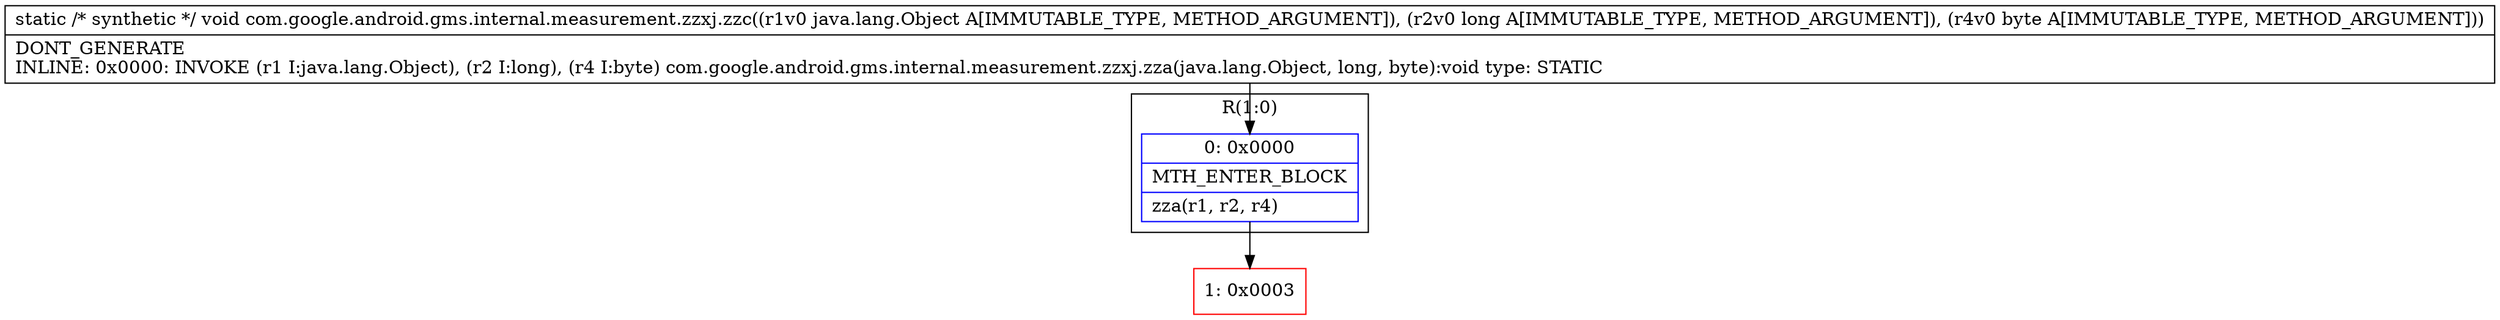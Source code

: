digraph "CFG forcom.google.android.gms.internal.measurement.zzxj.zzc(Ljava\/lang\/Object;JB)V" {
subgraph cluster_Region_327216915 {
label = "R(1:0)";
node [shape=record,color=blue];
Node_0 [shape=record,label="{0\:\ 0x0000|MTH_ENTER_BLOCK\l|zza(r1, r2, r4)\l}"];
}
Node_1 [shape=record,color=red,label="{1\:\ 0x0003}"];
MethodNode[shape=record,label="{static \/* synthetic *\/ void com.google.android.gms.internal.measurement.zzxj.zzc((r1v0 java.lang.Object A[IMMUTABLE_TYPE, METHOD_ARGUMENT]), (r2v0 long A[IMMUTABLE_TYPE, METHOD_ARGUMENT]), (r4v0 byte A[IMMUTABLE_TYPE, METHOD_ARGUMENT]))  | DONT_GENERATE\lINLINE: 0x0000: INVOKE  (r1 I:java.lang.Object), (r2 I:long), (r4 I:byte) com.google.android.gms.internal.measurement.zzxj.zza(java.lang.Object, long, byte):void type: STATIC\l}"];
MethodNode -> Node_0;
Node_0 -> Node_1;
}

